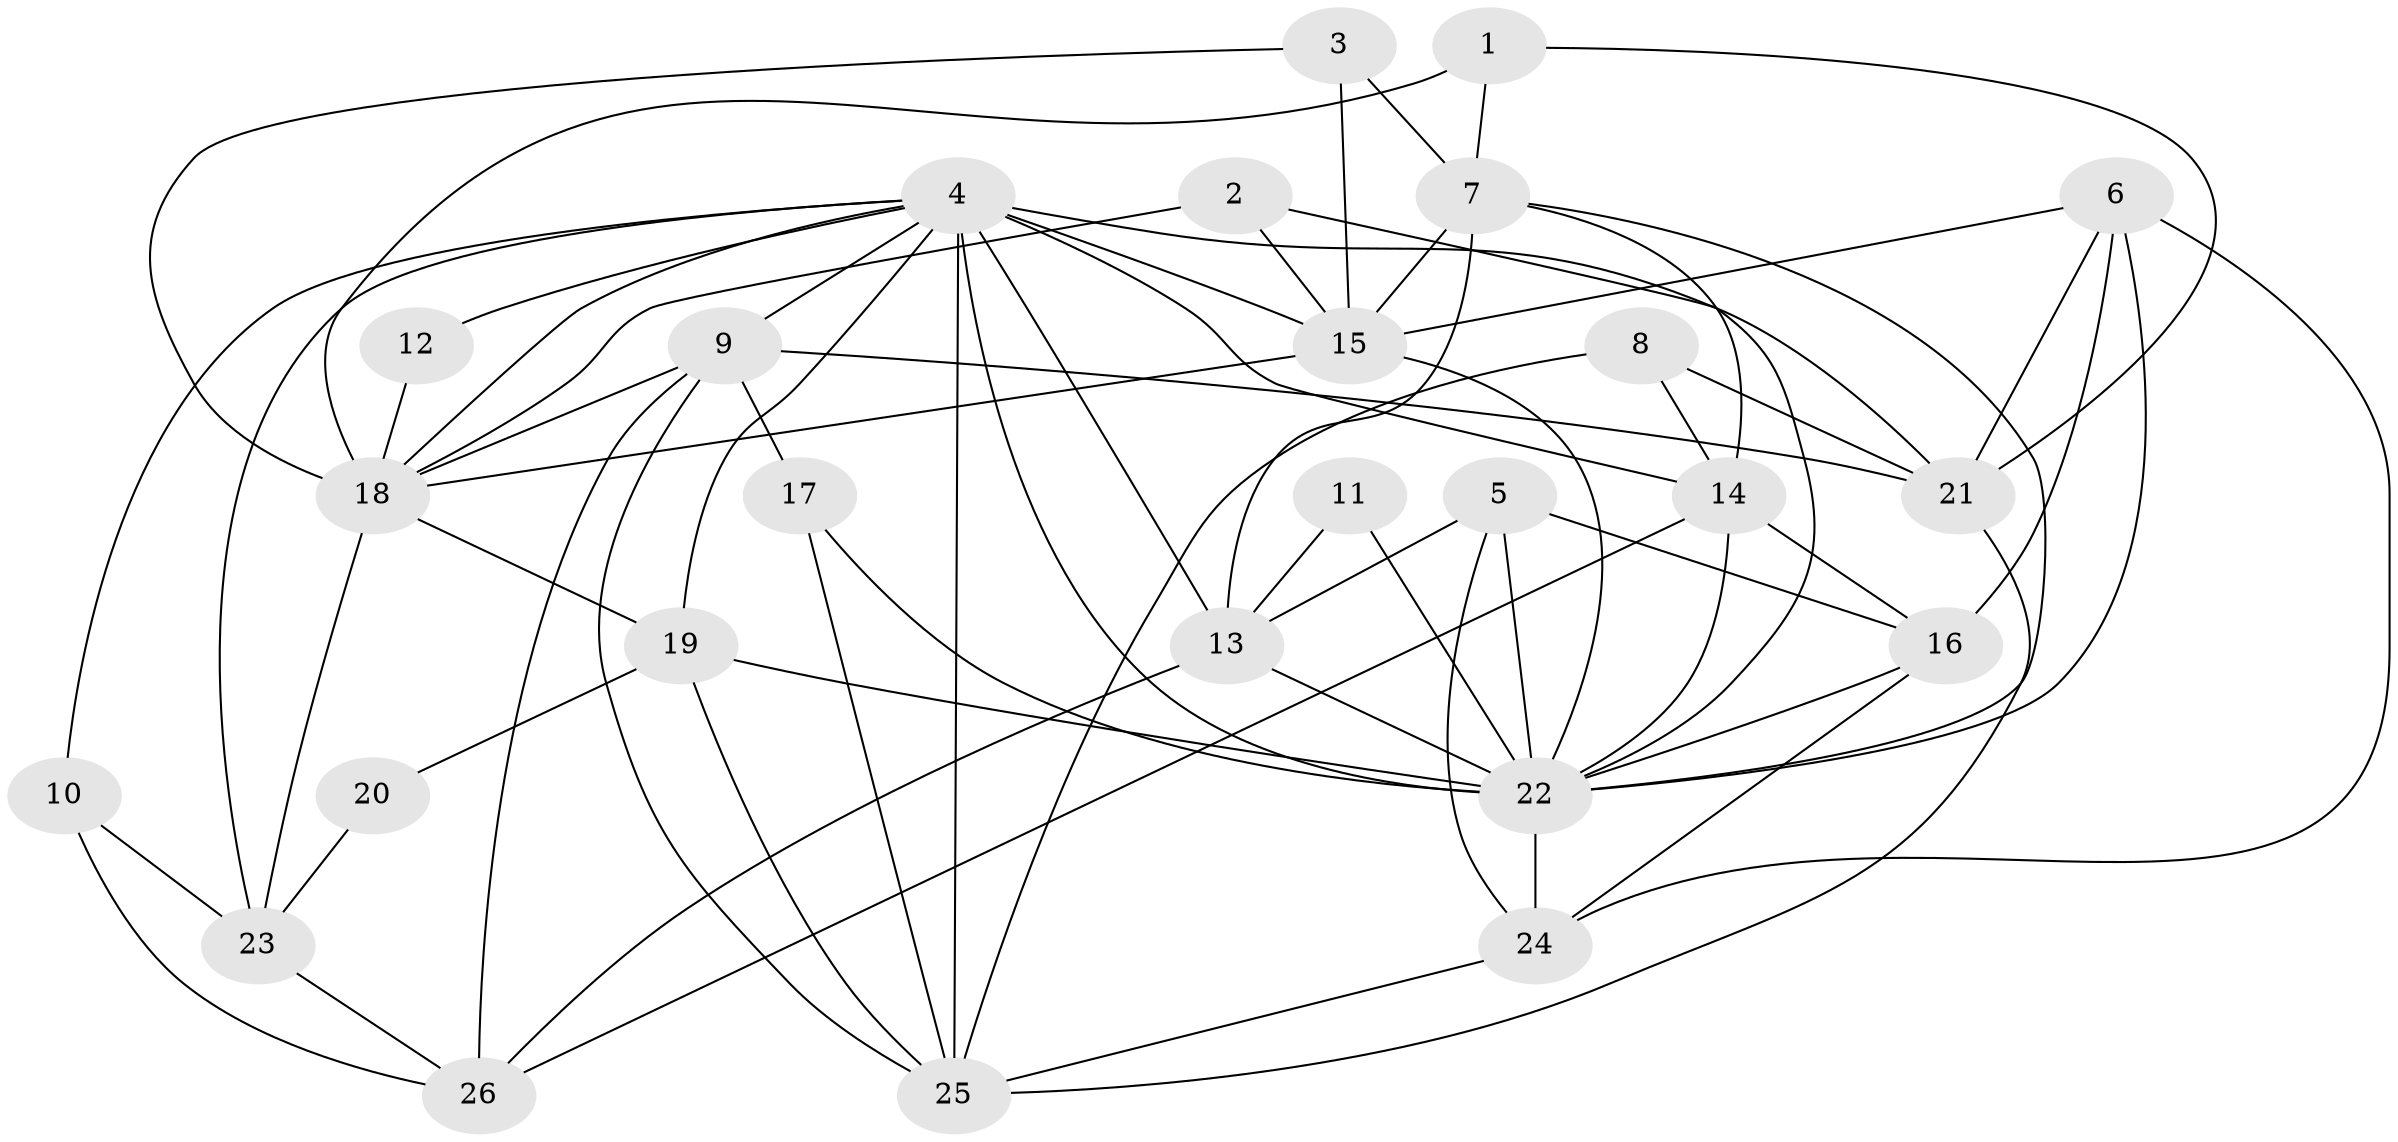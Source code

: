 // original degree distribution, {8: 0.019230769230769232, 3: 0.2692307692307692, 5: 0.19230769230769232, 2: 0.17307692307692307, 6: 0.057692307692307696, 4: 0.23076923076923078, 7: 0.038461538461538464, 10: 0.019230769230769232}
// Generated by graph-tools (version 1.1) at 2025/26/03/09/25 03:26:15]
// undirected, 26 vertices, 68 edges
graph export_dot {
graph [start="1"]
  node [color=gray90,style=filled];
  1;
  2;
  3;
  4;
  5;
  6;
  7;
  8;
  9;
  10;
  11;
  12;
  13;
  14;
  15;
  16;
  17;
  18;
  19;
  20;
  21;
  22;
  23;
  24;
  25;
  26;
  1 -- 7 [weight=1.0];
  1 -- 18 [weight=1.0];
  1 -- 21 [weight=1.0];
  2 -- 15 [weight=1.0];
  2 -- 18 [weight=1.0];
  2 -- 22 [weight=1.0];
  3 -- 7 [weight=1.0];
  3 -- 15 [weight=1.0];
  3 -- 18 [weight=1.0];
  4 -- 9 [weight=1.0];
  4 -- 10 [weight=1.0];
  4 -- 12 [weight=1.0];
  4 -- 13 [weight=3.0];
  4 -- 14 [weight=2.0];
  4 -- 15 [weight=1.0];
  4 -- 18 [weight=1.0];
  4 -- 19 [weight=1.0];
  4 -- 21 [weight=1.0];
  4 -- 22 [weight=1.0];
  4 -- 23 [weight=1.0];
  4 -- 25 [weight=2.0];
  5 -- 13 [weight=1.0];
  5 -- 16 [weight=1.0];
  5 -- 22 [weight=1.0];
  5 -- 24 [weight=1.0];
  6 -- 15 [weight=1.0];
  6 -- 16 [weight=1.0];
  6 -- 21 [weight=1.0];
  6 -- 22 [weight=1.0];
  6 -- 24 [weight=1.0];
  7 -- 13 [weight=1.0];
  7 -- 14 [weight=1.0];
  7 -- 15 [weight=1.0];
  7 -- 22 [weight=1.0];
  8 -- 14 [weight=1.0];
  8 -- 21 [weight=1.0];
  8 -- 25 [weight=1.0];
  9 -- 17 [weight=3.0];
  9 -- 18 [weight=1.0];
  9 -- 21 [weight=1.0];
  9 -- 25 [weight=1.0];
  9 -- 26 [weight=1.0];
  10 -- 23 [weight=1.0];
  10 -- 26 [weight=1.0];
  11 -- 13 [weight=1.0];
  11 -- 22 [weight=2.0];
  12 -- 18 [weight=1.0];
  13 -- 22 [weight=1.0];
  13 -- 26 [weight=1.0];
  14 -- 16 [weight=1.0];
  14 -- 22 [weight=1.0];
  14 -- 26 [weight=1.0];
  15 -- 18 [weight=1.0];
  15 -- 22 [weight=1.0];
  16 -- 22 [weight=1.0];
  16 -- 24 [weight=1.0];
  17 -- 22 [weight=1.0];
  17 -- 25 [weight=1.0];
  18 -- 19 [weight=1.0];
  18 -- 23 [weight=1.0];
  19 -- 20 [weight=1.0];
  19 -- 22 [weight=1.0];
  19 -- 25 [weight=1.0];
  20 -- 23 [weight=1.0];
  21 -- 25 [weight=1.0];
  22 -- 24 [weight=1.0];
  23 -- 26 [weight=1.0];
  24 -- 25 [weight=1.0];
}
